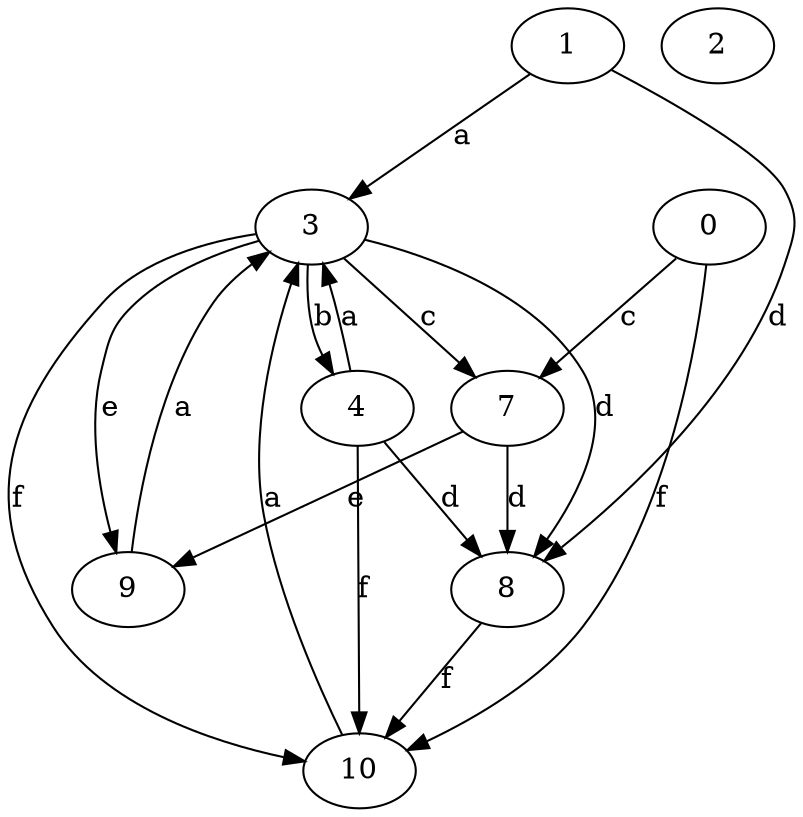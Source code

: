strict digraph  {
1;
2;
3;
4;
0;
7;
8;
9;
10;
1 -> 3  [label=a];
1 -> 8  [label=d];
3 -> 4  [label=b];
3 -> 7  [label=c];
3 -> 8  [label=d];
3 -> 9  [label=e];
3 -> 10  [label=f];
4 -> 3  [label=a];
4 -> 8  [label=d];
4 -> 10  [label=f];
0 -> 7  [label=c];
0 -> 10  [label=f];
7 -> 8  [label=d];
7 -> 9  [label=e];
8 -> 10  [label=f];
9 -> 3  [label=a];
10 -> 3  [label=a];
}
